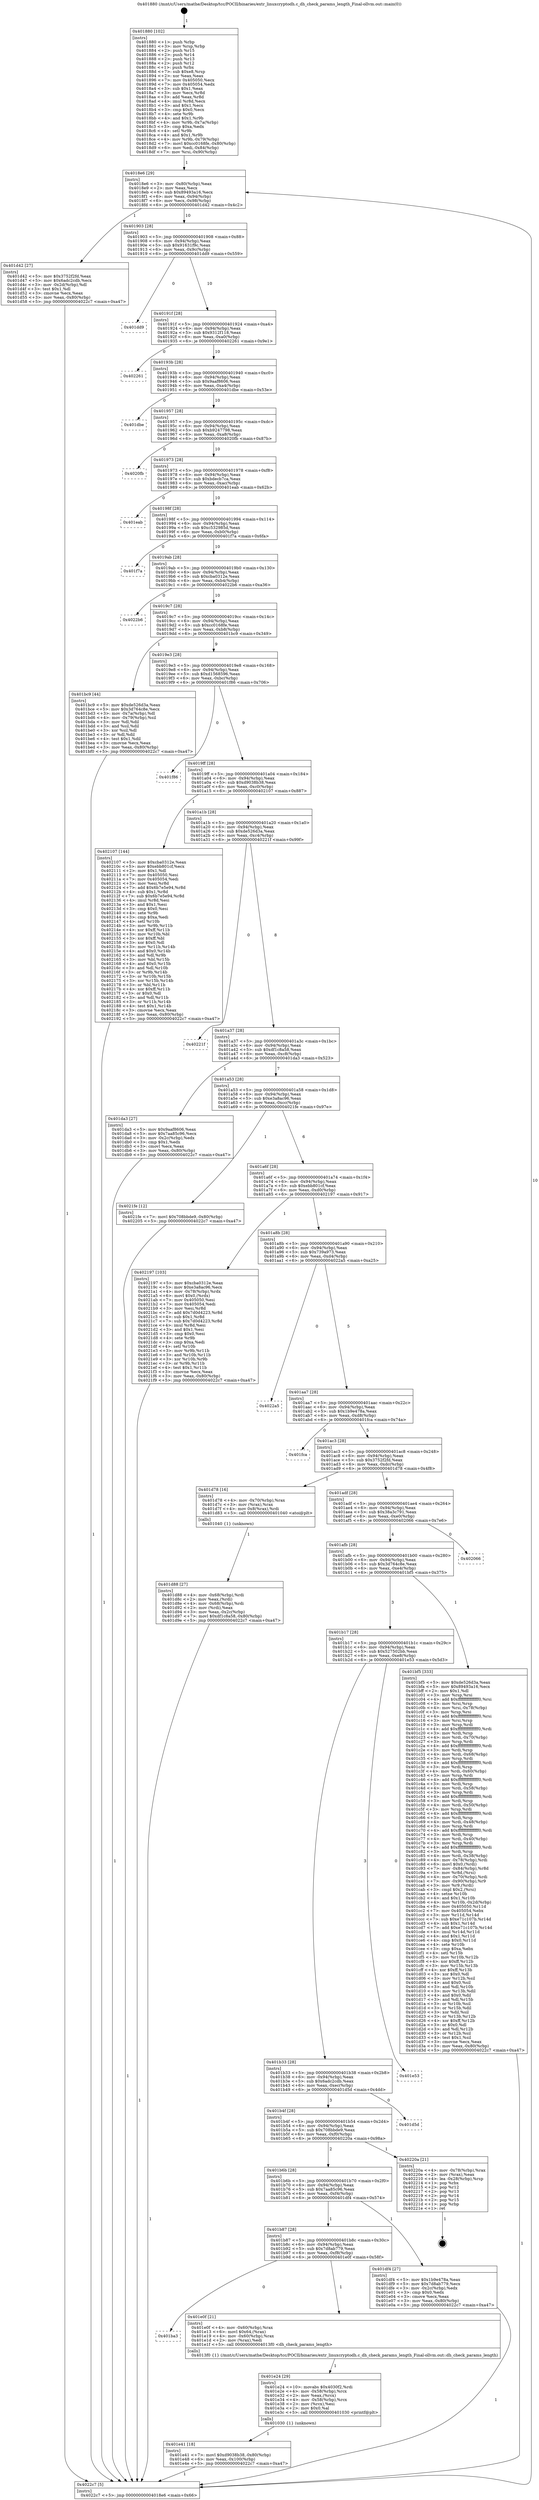 digraph "0x401880" {
  label = "0x401880 (/mnt/c/Users/mathe/Desktop/tcc/POCII/binaries/extr_linuxcryptodh.c_dh_check_params_length_Final-ollvm.out::main(0))"
  labelloc = "t"
  node[shape=record]

  Entry [label="",width=0.3,height=0.3,shape=circle,fillcolor=black,style=filled]
  "0x4018e6" [label="{
     0x4018e6 [29]\l
     | [instrs]\l
     &nbsp;&nbsp;0x4018e6 \<+3\>: mov -0x80(%rbp),%eax\l
     &nbsp;&nbsp;0x4018e9 \<+2\>: mov %eax,%ecx\l
     &nbsp;&nbsp;0x4018eb \<+6\>: sub $0x89493a16,%ecx\l
     &nbsp;&nbsp;0x4018f1 \<+6\>: mov %eax,-0x94(%rbp)\l
     &nbsp;&nbsp;0x4018f7 \<+6\>: mov %ecx,-0x98(%rbp)\l
     &nbsp;&nbsp;0x4018fd \<+6\>: je 0000000000401d42 \<main+0x4c2\>\l
  }"]
  "0x401d42" [label="{
     0x401d42 [27]\l
     | [instrs]\l
     &nbsp;&nbsp;0x401d42 \<+5\>: mov $0x3752f2fd,%eax\l
     &nbsp;&nbsp;0x401d47 \<+5\>: mov $0x6adc2cdb,%ecx\l
     &nbsp;&nbsp;0x401d4c \<+3\>: mov -0x2d(%rbp),%dl\l
     &nbsp;&nbsp;0x401d4f \<+3\>: test $0x1,%dl\l
     &nbsp;&nbsp;0x401d52 \<+3\>: cmovne %ecx,%eax\l
     &nbsp;&nbsp;0x401d55 \<+3\>: mov %eax,-0x80(%rbp)\l
     &nbsp;&nbsp;0x401d58 \<+5\>: jmp 00000000004022c7 \<main+0xa47\>\l
  }"]
  "0x401903" [label="{
     0x401903 [28]\l
     | [instrs]\l
     &nbsp;&nbsp;0x401903 \<+5\>: jmp 0000000000401908 \<main+0x88\>\l
     &nbsp;&nbsp;0x401908 \<+6\>: mov -0x94(%rbp),%eax\l
     &nbsp;&nbsp;0x40190e \<+5\>: sub $0x91631f9c,%eax\l
     &nbsp;&nbsp;0x401913 \<+6\>: mov %eax,-0x9c(%rbp)\l
     &nbsp;&nbsp;0x401919 \<+6\>: je 0000000000401dd9 \<main+0x559\>\l
  }"]
  Exit [label="",width=0.3,height=0.3,shape=circle,fillcolor=black,style=filled,peripheries=2]
  "0x401dd9" [label="{
     0x401dd9\l
  }", style=dashed]
  "0x40191f" [label="{
     0x40191f [28]\l
     | [instrs]\l
     &nbsp;&nbsp;0x40191f \<+5\>: jmp 0000000000401924 \<main+0xa4\>\l
     &nbsp;&nbsp;0x401924 \<+6\>: mov -0x94(%rbp),%eax\l
     &nbsp;&nbsp;0x40192a \<+5\>: sub $0x9312f118,%eax\l
     &nbsp;&nbsp;0x40192f \<+6\>: mov %eax,-0xa0(%rbp)\l
     &nbsp;&nbsp;0x401935 \<+6\>: je 0000000000402261 \<main+0x9e1\>\l
  }"]
  "0x401e41" [label="{
     0x401e41 [18]\l
     | [instrs]\l
     &nbsp;&nbsp;0x401e41 \<+7\>: movl $0xd9038b38,-0x80(%rbp)\l
     &nbsp;&nbsp;0x401e48 \<+6\>: mov %eax,-0x100(%rbp)\l
     &nbsp;&nbsp;0x401e4e \<+5\>: jmp 00000000004022c7 \<main+0xa47\>\l
  }"]
  "0x402261" [label="{
     0x402261\l
  }", style=dashed]
  "0x40193b" [label="{
     0x40193b [28]\l
     | [instrs]\l
     &nbsp;&nbsp;0x40193b \<+5\>: jmp 0000000000401940 \<main+0xc0\>\l
     &nbsp;&nbsp;0x401940 \<+6\>: mov -0x94(%rbp),%eax\l
     &nbsp;&nbsp;0x401946 \<+5\>: sub $0x9aaf8606,%eax\l
     &nbsp;&nbsp;0x40194b \<+6\>: mov %eax,-0xa4(%rbp)\l
     &nbsp;&nbsp;0x401951 \<+6\>: je 0000000000401dbe \<main+0x53e\>\l
  }"]
  "0x401e24" [label="{
     0x401e24 [29]\l
     | [instrs]\l
     &nbsp;&nbsp;0x401e24 \<+10\>: movabs $0x4030f2,%rdi\l
     &nbsp;&nbsp;0x401e2e \<+4\>: mov -0x58(%rbp),%rcx\l
     &nbsp;&nbsp;0x401e32 \<+2\>: mov %eax,(%rcx)\l
     &nbsp;&nbsp;0x401e34 \<+4\>: mov -0x58(%rbp),%rcx\l
     &nbsp;&nbsp;0x401e38 \<+2\>: mov (%rcx),%esi\l
     &nbsp;&nbsp;0x401e3a \<+2\>: mov $0x0,%al\l
     &nbsp;&nbsp;0x401e3c \<+5\>: call 0000000000401030 \<printf@plt\>\l
     | [calls]\l
     &nbsp;&nbsp;0x401030 \{1\} (unknown)\l
  }"]
  "0x401dbe" [label="{
     0x401dbe\l
  }", style=dashed]
  "0x401957" [label="{
     0x401957 [28]\l
     | [instrs]\l
     &nbsp;&nbsp;0x401957 \<+5\>: jmp 000000000040195c \<main+0xdc\>\l
     &nbsp;&nbsp;0x40195c \<+6\>: mov -0x94(%rbp),%eax\l
     &nbsp;&nbsp;0x401962 \<+5\>: sub $0xb9247798,%eax\l
     &nbsp;&nbsp;0x401967 \<+6\>: mov %eax,-0xa8(%rbp)\l
     &nbsp;&nbsp;0x40196d \<+6\>: je 00000000004020fb \<main+0x87b\>\l
  }"]
  "0x401ba3" [label="{
     0x401ba3\l
  }", style=dashed]
  "0x4020fb" [label="{
     0x4020fb\l
  }", style=dashed]
  "0x401973" [label="{
     0x401973 [28]\l
     | [instrs]\l
     &nbsp;&nbsp;0x401973 \<+5\>: jmp 0000000000401978 \<main+0xf8\>\l
     &nbsp;&nbsp;0x401978 \<+6\>: mov -0x94(%rbp),%eax\l
     &nbsp;&nbsp;0x40197e \<+5\>: sub $0xbdecb7ca,%eax\l
     &nbsp;&nbsp;0x401983 \<+6\>: mov %eax,-0xac(%rbp)\l
     &nbsp;&nbsp;0x401989 \<+6\>: je 0000000000401eab \<main+0x62b\>\l
  }"]
  "0x401e0f" [label="{
     0x401e0f [21]\l
     | [instrs]\l
     &nbsp;&nbsp;0x401e0f \<+4\>: mov -0x60(%rbp),%rax\l
     &nbsp;&nbsp;0x401e13 \<+6\>: movl $0x64,(%rax)\l
     &nbsp;&nbsp;0x401e19 \<+4\>: mov -0x60(%rbp),%rax\l
     &nbsp;&nbsp;0x401e1d \<+2\>: mov (%rax),%edi\l
     &nbsp;&nbsp;0x401e1f \<+5\>: call 00000000004013f0 \<dh_check_params_length\>\l
     | [calls]\l
     &nbsp;&nbsp;0x4013f0 \{1\} (/mnt/c/Users/mathe/Desktop/tcc/POCII/binaries/extr_linuxcryptodh.c_dh_check_params_length_Final-ollvm.out::dh_check_params_length)\l
  }"]
  "0x401eab" [label="{
     0x401eab\l
  }", style=dashed]
  "0x40198f" [label="{
     0x40198f [28]\l
     | [instrs]\l
     &nbsp;&nbsp;0x40198f \<+5\>: jmp 0000000000401994 \<main+0x114\>\l
     &nbsp;&nbsp;0x401994 \<+6\>: mov -0x94(%rbp),%eax\l
     &nbsp;&nbsp;0x40199a \<+5\>: sub $0xc532985d,%eax\l
     &nbsp;&nbsp;0x40199f \<+6\>: mov %eax,-0xb0(%rbp)\l
     &nbsp;&nbsp;0x4019a5 \<+6\>: je 0000000000401f7a \<main+0x6fa\>\l
  }"]
  "0x401b87" [label="{
     0x401b87 [28]\l
     | [instrs]\l
     &nbsp;&nbsp;0x401b87 \<+5\>: jmp 0000000000401b8c \<main+0x30c\>\l
     &nbsp;&nbsp;0x401b8c \<+6\>: mov -0x94(%rbp),%eax\l
     &nbsp;&nbsp;0x401b92 \<+5\>: sub $0x7d8ab779,%eax\l
     &nbsp;&nbsp;0x401b97 \<+6\>: mov %eax,-0xf8(%rbp)\l
     &nbsp;&nbsp;0x401b9d \<+6\>: je 0000000000401e0f \<main+0x58f\>\l
  }"]
  "0x401f7a" [label="{
     0x401f7a\l
  }", style=dashed]
  "0x4019ab" [label="{
     0x4019ab [28]\l
     | [instrs]\l
     &nbsp;&nbsp;0x4019ab \<+5\>: jmp 00000000004019b0 \<main+0x130\>\l
     &nbsp;&nbsp;0x4019b0 \<+6\>: mov -0x94(%rbp),%eax\l
     &nbsp;&nbsp;0x4019b6 \<+5\>: sub $0xcba0312e,%eax\l
     &nbsp;&nbsp;0x4019bb \<+6\>: mov %eax,-0xb4(%rbp)\l
     &nbsp;&nbsp;0x4019c1 \<+6\>: je 00000000004022b6 \<main+0xa36\>\l
  }"]
  "0x401df4" [label="{
     0x401df4 [27]\l
     | [instrs]\l
     &nbsp;&nbsp;0x401df4 \<+5\>: mov $0x1b9e478a,%eax\l
     &nbsp;&nbsp;0x401df9 \<+5\>: mov $0x7d8ab779,%ecx\l
     &nbsp;&nbsp;0x401dfe \<+3\>: mov -0x2c(%rbp),%edx\l
     &nbsp;&nbsp;0x401e01 \<+3\>: cmp $0x0,%edx\l
     &nbsp;&nbsp;0x401e04 \<+3\>: cmove %ecx,%eax\l
     &nbsp;&nbsp;0x401e07 \<+3\>: mov %eax,-0x80(%rbp)\l
     &nbsp;&nbsp;0x401e0a \<+5\>: jmp 00000000004022c7 \<main+0xa47\>\l
  }"]
  "0x4022b6" [label="{
     0x4022b6\l
  }", style=dashed]
  "0x4019c7" [label="{
     0x4019c7 [28]\l
     | [instrs]\l
     &nbsp;&nbsp;0x4019c7 \<+5\>: jmp 00000000004019cc \<main+0x14c\>\l
     &nbsp;&nbsp;0x4019cc \<+6\>: mov -0x94(%rbp),%eax\l
     &nbsp;&nbsp;0x4019d2 \<+5\>: sub $0xcc0168fe,%eax\l
     &nbsp;&nbsp;0x4019d7 \<+6\>: mov %eax,-0xb8(%rbp)\l
     &nbsp;&nbsp;0x4019dd \<+6\>: je 0000000000401bc9 \<main+0x349\>\l
  }"]
  "0x401b6b" [label="{
     0x401b6b [28]\l
     | [instrs]\l
     &nbsp;&nbsp;0x401b6b \<+5\>: jmp 0000000000401b70 \<main+0x2f0\>\l
     &nbsp;&nbsp;0x401b70 \<+6\>: mov -0x94(%rbp),%eax\l
     &nbsp;&nbsp;0x401b76 \<+5\>: sub $0x7aa85c96,%eax\l
     &nbsp;&nbsp;0x401b7b \<+6\>: mov %eax,-0xf4(%rbp)\l
     &nbsp;&nbsp;0x401b81 \<+6\>: je 0000000000401df4 \<main+0x574\>\l
  }"]
  "0x401bc9" [label="{
     0x401bc9 [44]\l
     | [instrs]\l
     &nbsp;&nbsp;0x401bc9 \<+5\>: mov $0xde526d3a,%eax\l
     &nbsp;&nbsp;0x401bce \<+5\>: mov $0x3d764c8e,%ecx\l
     &nbsp;&nbsp;0x401bd3 \<+3\>: mov -0x7a(%rbp),%dl\l
     &nbsp;&nbsp;0x401bd6 \<+4\>: mov -0x79(%rbp),%sil\l
     &nbsp;&nbsp;0x401bda \<+3\>: mov %dl,%dil\l
     &nbsp;&nbsp;0x401bdd \<+3\>: and %sil,%dil\l
     &nbsp;&nbsp;0x401be0 \<+3\>: xor %sil,%dl\l
     &nbsp;&nbsp;0x401be3 \<+3\>: or %dl,%dil\l
     &nbsp;&nbsp;0x401be6 \<+4\>: test $0x1,%dil\l
     &nbsp;&nbsp;0x401bea \<+3\>: cmovne %ecx,%eax\l
     &nbsp;&nbsp;0x401bed \<+3\>: mov %eax,-0x80(%rbp)\l
     &nbsp;&nbsp;0x401bf0 \<+5\>: jmp 00000000004022c7 \<main+0xa47\>\l
  }"]
  "0x4019e3" [label="{
     0x4019e3 [28]\l
     | [instrs]\l
     &nbsp;&nbsp;0x4019e3 \<+5\>: jmp 00000000004019e8 \<main+0x168\>\l
     &nbsp;&nbsp;0x4019e8 \<+6\>: mov -0x94(%rbp),%eax\l
     &nbsp;&nbsp;0x4019ee \<+5\>: sub $0xd1568596,%eax\l
     &nbsp;&nbsp;0x4019f3 \<+6\>: mov %eax,-0xbc(%rbp)\l
     &nbsp;&nbsp;0x4019f9 \<+6\>: je 0000000000401f86 \<main+0x706\>\l
  }"]
  "0x4022c7" [label="{
     0x4022c7 [5]\l
     | [instrs]\l
     &nbsp;&nbsp;0x4022c7 \<+5\>: jmp 00000000004018e6 \<main+0x66\>\l
  }"]
  "0x401880" [label="{
     0x401880 [102]\l
     | [instrs]\l
     &nbsp;&nbsp;0x401880 \<+1\>: push %rbp\l
     &nbsp;&nbsp;0x401881 \<+3\>: mov %rsp,%rbp\l
     &nbsp;&nbsp;0x401884 \<+2\>: push %r15\l
     &nbsp;&nbsp;0x401886 \<+2\>: push %r14\l
     &nbsp;&nbsp;0x401888 \<+2\>: push %r13\l
     &nbsp;&nbsp;0x40188a \<+2\>: push %r12\l
     &nbsp;&nbsp;0x40188c \<+1\>: push %rbx\l
     &nbsp;&nbsp;0x40188d \<+7\>: sub $0xe8,%rsp\l
     &nbsp;&nbsp;0x401894 \<+2\>: xor %eax,%eax\l
     &nbsp;&nbsp;0x401896 \<+7\>: mov 0x405050,%ecx\l
     &nbsp;&nbsp;0x40189d \<+7\>: mov 0x405054,%edx\l
     &nbsp;&nbsp;0x4018a4 \<+3\>: sub $0x1,%eax\l
     &nbsp;&nbsp;0x4018a7 \<+3\>: mov %ecx,%r8d\l
     &nbsp;&nbsp;0x4018aa \<+3\>: add %eax,%r8d\l
     &nbsp;&nbsp;0x4018ad \<+4\>: imul %r8d,%ecx\l
     &nbsp;&nbsp;0x4018b1 \<+3\>: and $0x1,%ecx\l
     &nbsp;&nbsp;0x4018b4 \<+3\>: cmp $0x0,%ecx\l
     &nbsp;&nbsp;0x4018b7 \<+4\>: sete %r9b\l
     &nbsp;&nbsp;0x4018bb \<+4\>: and $0x1,%r9b\l
     &nbsp;&nbsp;0x4018bf \<+4\>: mov %r9b,-0x7a(%rbp)\l
     &nbsp;&nbsp;0x4018c3 \<+3\>: cmp $0xa,%edx\l
     &nbsp;&nbsp;0x4018c6 \<+4\>: setl %r9b\l
     &nbsp;&nbsp;0x4018ca \<+4\>: and $0x1,%r9b\l
     &nbsp;&nbsp;0x4018ce \<+4\>: mov %r9b,-0x79(%rbp)\l
     &nbsp;&nbsp;0x4018d2 \<+7\>: movl $0xcc0168fe,-0x80(%rbp)\l
     &nbsp;&nbsp;0x4018d9 \<+6\>: mov %edi,-0x84(%rbp)\l
     &nbsp;&nbsp;0x4018df \<+7\>: mov %rsi,-0x90(%rbp)\l
  }"]
  "0x40220a" [label="{
     0x40220a [21]\l
     | [instrs]\l
     &nbsp;&nbsp;0x40220a \<+4\>: mov -0x78(%rbp),%rax\l
     &nbsp;&nbsp;0x40220e \<+2\>: mov (%rax),%eax\l
     &nbsp;&nbsp;0x402210 \<+4\>: lea -0x28(%rbp),%rsp\l
     &nbsp;&nbsp;0x402214 \<+1\>: pop %rbx\l
     &nbsp;&nbsp;0x402215 \<+2\>: pop %r12\l
     &nbsp;&nbsp;0x402217 \<+2\>: pop %r13\l
     &nbsp;&nbsp;0x402219 \<+2\>: pop %r14\l
     &nbsp;&nbsp;0x40221b \<+2\>: pop %r15\l
     &nbsp;&nbsp;0x40221d \<+1\>: pop %rbp\l
     &nbsp;&nbsp;0x40221e \<+1\>: ret\l
  }"]
  "0x401f86" [label="{
     0x401f86\l
  }", style=dashed]
  "0x4019ff" [label="{
     0x4019ff [28]\l
     | [instrs]\l
     &nbsp;&nbsp;0x4019ff \<+5\>: jmp 0000000000401a04 \<main+0x184\>\l
     &nbsp;&nbsp;0x401a04 \<+6\>: mov -0x94(%rbp),%eax\l
     &nbsp;&nbsp;0x401a0a \<+5\>: sub $0xd9038b38,%eax\l
     &nbsp;&nbsp;0x401a0f \<+6\>: mov %eax,-0xc0(%rbp)\l
     &nbsp;&nbsp;0x401a15 \<+6\>: je 0000000000402107 \<main+0x887\>\l
  }"]
  "0x401b4f" [label="{
     0x401b4f [28]\l
     | [instrs]\l
     &nbsp;&nbsp;0x401b4f \<+5\>: jmp 0000000000401b54 \<main+0x2d4\>\l
     &nbsp;&nbsp;0x401b54 \<+6\>: mov -0x94(%rbp),%eax\l
     &nbsp;&nbsp;0x401b5a \<+5\>: sub $0x708bbde9,%eax\l
     &nbsp;&nbsp;0x401b5f \<+6\>: mov %eax,-0xf0(%rbp)\l
     &nbsp;&nbsp;0x401b65 \<+6\>: je 000000000040220a \<main+0x98a\>\l
  }"]
  "0x402107" [label="{
     0x402107 [144]\l
     | [instrs]\l
     &nbsp;&nbsp;0x402107 \<+5\>: mov $0xcba0312e,%eax\l
     &nbsp;&nbsp;0x40210c \<+5\>: mov $0xebb801cf,%ecx\l
     &nbsp;&nbsp;0x402111 \<+2\>: mov $0x1,%dl\l
     &nbsp;&nbsp;0x402113 \<+7\>: mov 0x405050,%esi\l
     &nbsp;&nbsp;0x40211a \<+7\>: mov 0x405054,%edi\l
     &nbsp;&nbsp;0x402121 \<+3\>: mov %esi,%r8d\l
     &nbsp;&nbsp;0x402124 \<+7\>: add $0x6b7e5e94,%r8d\l
     &nbsp;&nbsp;0x40212b \<+4\>: sub $0x1,%r8d\l
     &nbsp;&nbsp;0x40212f \<+7\>: sub $0x6b7e5e94,%r8d\l
     &nbsp;&nbsp;0x402136 \<+4\>: imul %r8d,%esi\l
     &nbsp;&nbsp;0x40213a \<+3\>: and $0x1,%esi\l
     &nbsp;&nbsp;0x40213d \<+3\>: cmp $0x0,%esi\l
     &nbsp;&nbsp;0x402140 \<+4\>: sete %r9b\l
     &nbsp;&nbsp;0x402144 \<+3\>: cmp $0xa,%edi\l
     &nbsp;&nbsp;0x402147 \<+4\>: setl %r10b\l
     &nbsp;&nbsp;0x40214b \<+3\>: mov %r9b,%r11b\l
     &nbsp;&nbsp;0x40214e \<+4\>: xor $0xff,%r11b\l
     &nbsp;&nbsp;0x402152 \<+3\>: mov %r10b,%bl\l
     &nbsp;&nbsp;0x402155 \<+3\>: xor $0xff,%bl\l
     &nbsp;&nbsp;0x402158 \<+3\>: xor $0x0,%dl\l
     &nbsp;&nbsp;0x40215b \<+3\>: mov %r11b,%r14b\l
     &nbsp;&nbsp;0x40215e \<+4\>: and $0x0,%r14b\l
     &nbsp;&nbsp;0x402162 \<+3\>: and %dl,%r9b\l
     &nbsp;&nbsp;0x402165 \<+3\>: mov %bl,%r15b\l
     &nbsp;&nbsp;0x402168 \<+4\>: and $0x0,%r15b\l
     &nbsp;&nbsp;0x40216c \<+3\>: and %dl,%r10b\l
     &nbsp;&nbsp;0x40216f \<+3\>: or %r9b,%r14b\l
     &nbsp;&nbsp;0x402172 \<+3\>: or %r10b,%r15b\l
     &nbsp;&nbsp;0x402175 \<+3\>: xor %r15b,%r14b\l
     &nbsp;&nbsp;0x402178 \<+3\>: or %bl,%r11b\l
     &nbsp;&nbsp;0x40217b \<+4\>: xor $0xff,%r11b\l
     &nbsp;&nbsp;0x40217f \<+3\>: or $0x0,%dl\l
     &nbsp;&nbsp;0x402182 \<+3\>: and %dl,%r11b\l
     &nbsp;&nbsp;0x402185 \<+3\>: or %r11b,%r14b\l
     &nbsp;&nbsp;0x402188 \<+4\>: test $0x1,%r14b\l
     &nbsp;&nbsp;0x40218c \<+3\>: cmovne %ecx,%eax\l
     &nbsp;&nbsp;0x40218f \<+3\>: mov %eax,-0x80(%rbp)\l
     &nbsp;&nbsp;0x402192 \<+5\>: jmp 00000000004022c7 \<main+0xa47\>\l
  }"]
  "0x401a1b" [label="{
     0x401a1b [28]\l
     | [instrs]\l
     &nbsp;&nbsp;0x401a1b \<+5\>: jmp 0000000000401a20 \<main+0x1a0\>\l
     &nbsp;&nbsp;0x401a20 \<+6\>: mov -0x94(%rbp),%eax\l
     &nbsp;&nbsp;0x401a26 \<+5\>: sub $0xde526d3a,%eax\l
     &nbsp;&nbsp;0x401a2b \<+6\>: mov %eax,-0xc4(%rbp)\l
     &nbsp;&nbsp;0x401a31 \<+6\>: je 000000000040221f \<main+0x99f\>\l
  }"]
  "0x401d5d" [label="{
     0x401d5d\l
  }", style=dashed]
  "0x40221f" [label="{
     0x40221f\l
  }", style=dashed]
  "0x401a37" [label="{
     0x401a37 [28]\l
     | [instrs]\l
     &nbsp;&nbsp;0x401a37 \<+5\>: jmp 0000000000401a3c \<main+0x1bc\>\l
     &nbsp;&nbsp;0x401a3c \<+6\>: mov -0x94(%rbp),%eax\l
     &nbsp;&nbsp;0x401a42 \<+5\>: sub $0xdf1c8a58,%eax\l
     &nbsp;&nbsp;0x401a47 \<+6\>: mov %eax,-0xc8(%rbp)\l
     &nbsp;&nbsp;0x401a4d \<+6\>: je 0000000000401da3 \<main+0x523\>\l
  }"]
  "0x401b33" [label="{
     0x401b33 [28]\l
     | [instrs]\l
     &nbsp;&nbsp;0x401b33 \<+5\>: jmp 0000000000401b38 \<main+0x2b8\>\l
     &nbsp;&nbsp;0x401b38 \<+6\>: mov -0x94(%rbp),%eax\l
     &nbsp;&nbsp;0x401b3e \<+5\>: sub $0x6adc2cdb,%eax\l
     &nbsp;&nbsp;0x401b43 \<+6\>: mov %eax,-0xec(%rbp)\l
     &nbsp;&nbsp;0x401b49 \<+6\>: je 0000000000401d5d \<main+0x4dd\>\l
  }"]
  "0x401da3" [label="{
     0x401da3 [27]\l
     | [instrs]\l
     &nbsp;&nbsp;0x401da3 \<+5\>: mov $0x9aaf8606,%eax\l
     &nbsp;&nbsp;0x401da8 \<+5\>: mov $0x7aa85c96,%ecx\l
     &nbsp;&nbsp;0x401dad \<+3\>: mov -0x2c(%rbp),%edx\l
     &nbsp;&nbsp;0x401db0 \<+3\>: cmp $0x1,%edx\l
     &nbsp;&nbsp;0x401db3 \<+3\>: cmovl %ecx,%eax\l
     &nbsp;&nbsp;0x401db6 \<+3\>: mov %eax,-0x80(%rbp)\l
     &nbsp;&nbsp;0x401db9 \<+5\>: jmp 00000000004022c7 \<main+0xa47\>\l
  }"]
  "0x401a53" [label="{
     0x401a53 [28]\l
     | [instrs]\l
     &nbsp;&nbsp;0x401a53 \<+5\>: jmp 0000000000401a58 \<main+0x1d8\>\l
     &nbsp;&nbsp;0x401a58 \<+6\>: mov -0x94(%rbp),%eax\l
     &nbsp;&nbsp;0x401a5e \<+5\>: sub $0xe3a8ac96,%eax\l
     &nbsp;&nbsp;0x401a63 \<+6\>: mov %eax,-0xcc(%rbp)\l
     &nbsp;&nbsp;0x401a69 \<+6\>: je 00000000004021fe \<main+0x97e\>\l
  }"]
  "0x401e53" [label="{
     0x401e53\l
  }", style=dashed]
  "0x4021fe" [label="{
     0x4021fe [12]\l
     | [instrs]\l
     &nbsp;&nbsp;0x4021fe \<+7\>: movl $0x708bbde9,-0x80(%rbp)\l
     &nbsp;&nbsp;0x402205 \<+5\>: jmp 00000000004022c7 \<main+0xa47\>\l
  }"]
  "0x401a6f" [label="{
     0x401a6f [28]\l
     | [instrs]\l
     &nbsp;&nbsp;0x401a6f \<+5\>: jmp 0000000000401a74 \<main+0x1f4\>\l
     &nbsp;&nbsp;0x401a74 \<+6\>: mov -0x94(%rbp),%eax\l
     &nbsp;&nbsp;0x401a7a \<+5\>: sub $0xebb801cf,%eax\l
     &nbsp;&nbsp;0x401a7f \<+6\>: mov %eax,-0xd0(%rbp)\l
     &nbsp;&nbsp;0x401a85 \<+6\>: je 0000000000402197 \<main+0x917\>\l
  }"]
  "0x401d88" [label="{
     0x401d88 [27]\l
     | [instrs]\l
     &nbsp;&nbsp;0x401d88 \<+4\>: mov -0x68(%rbp),%rdi\l
     &nbsp;&nbsp;0x401d8c \<+2\>: mov %eax,(%rdi)\l
     &nbsp;&nbsp;0x401d8e \<+4\>: mov -0x68(%rbp),%rdi\l
     &nbsp;&nbsp;0x401d92 \<+2\>: mov (%rdi),%eax\l
     &nbsp;&nbsp;0x401d94 \<+3\>: mov %eax,-0x2c(%rbp)\l
     &nbsp;&nbsp;0x401d97 \<+7\>: movl $0xdf1c8a58,-0x80(%rbp)\l
     &nbsp;&nbsp;0x401d9e \<+5\>: jmp 00000000004022c7 \<main+0xa47\>\l
  }"]
  "0x402197" [label="{
     0x402197 [103]\l
     | [instrs]\l
     &nbsp;&nbsp;0x402197 \<+5\>: mov $0xcba0312e,%eax\l
     &nbsp;&nbsp;0x40219c \<+5\>: mov $0xe3a8ac96,%ecx\l
     &nbsp;&nbsp;0x4021a1 \<+4\>: mov -0x78(%rbp),%rdx\l
     &nbsp;&nbsp;0x4021a5 \<+6\>: movl $0x0,(%rdx)\l
     &nbsp;&nbsp;0x4021ab \<+7\>: mov 0x405050,%esi\l
     &nbsp;&nbsp;0x4021b2 \<+7\>: mov 0x405054,%edi\l
     &nbsp;&nbsp;0x4021b9 \<+3\>: mov %esi,%r8d\l
     &nbsp;&nbsp;0x4021bc \<+7\>: add $0x7d0d4223,%r8d\l
     &nbsp;&nbsp;0x4021c3 \<+4\>: sub $0x1,%r8d\l
     &nbsp;&nbsp;0x4021c7 \<+7\>: sub $0x7d0d4223,%r8d\l
     &nbsp;&nbsp;0x4021ce \<+4\>: imul %r8d,%esi\l
     &nbsp;&nbsp;0x4021d2 \<+3\>: and $0x1,%esi\l
     &nbsp;&nbsp;0x4021d5 \<+3\>: cmp $0x0,%esi\l
     &nbsp;&nbsp;0x4021d8 \<+4\>: sete %r9b\l
     &nbsp;&nbsp;0x4021dc \<+3\>: cmp $0xa,%edi\l
     &nbsp;&nbsp;0x4021df \<+4\>: setl %r10b\l
     &nbsp;&nbsp;0x4021e3 \<+3\>: mov %r9b,%r11b\l
     &nbsp;&nbsp;0x4021e6 \<+3\>: and %r10b,%r11b\l
     &nbsp;&nbsp;0x4021e9 \<+3\>: xor %r10b,%r9b\l
     &nbsp;&nbsp;0x4021ec \<+3\>: or %r9b,%r11b\l
     &nbsp;&nbsp;0x4021ef \<+4\>: test $0x1,%r11b\l
     &nbsp;&nbsp;0x4021f3 \<+3\>: cmovne %ecx,%eax\l
     &nbsp;&nbsp;0x4021f6 \<+3\>: mov %eax,-0x80(%rbp)\l
     &nbsp;&nbsp;0x4021f9 \<+5\>: jmp 00000000004022c7 \<main+0xa47\>\l
  }"]
  "0x401a8b" [label="{
     0x401a8b [28]\l
     | [instrs]\l
     &nbsp;&nbsp;0x401a8b \<+5\>: jmp 0000000000401a90 \<main+0x210\>\l
     &nbsp;&nbsp;0x401a90 \<+6\>: mov -0x94(%rbp),%eax\l
     &nbsp;&nbsp;0x401a96 \<+5\>: sub $0x739a973,%eax\l
     &nbsp;&nbsp;0x401a9b \<+6\>: mov %eax,-0xd4(%rbp)\l
     &nbsp;&nbsp;0x401aa1 \<+6\>: je 00000000004022a5 \<main+0xa25\>\l
  }"]
  "0x401b17" [label="{
     0x401b17 [28]\l
     | [instrs]\l
     &nbsp;&nbsp;0x401b17 \<+5\>: jmp 0000000000401b1c \<main+0x29c\>\l
     &nbsp;&nbsp;0x401b1c \<+6\>: mov -0x94(%rbp),%eax\l
     &nbsp;&nbsp;0x401b22 \<+5\>: sub $0x527502bb,%eax\l
     &nbsp;&nbsp;0x401b27 \<+6\>: mov %eax,-0xe8(%rbp)\l
     &nbsp;&nbsp;0x401b2d \<+6\>: je 0000000000401e53 \<main+0x5d3\>\l
  }"]
  "0x4022a5" [label="{
     0x4022a5\l
  }", style=dashed]
  "0x401aa7" [label="{
     0x401aa7 [28]\l
     | [instrs]\l
     &nbsp;&nbsp;0x401aa7 \<+5\>: jmp 0000000000401aac \<main+0x22c\>\l
     &nbsp;&nbsp;0x401aac \<+6\>: mov -0x94(%rbp),%eax\l
     &nbsp;&nbsp;0x401ab2 \<+5\>: sub $0x1b9e478a,%eax\l
     &nbsp;&nbsp;0x401ab7 \<+6\>: mov %eax,-0xd8(%rbp)\l
     &nbsp;&nbsp;0x401abd \<+6\>: je 0000000000401fca \<main+0x74a\>\l
  }"]
  "0x401bf5" [label="{
     0x401bf5 [333]\l
     | [instrs]\l
     &nbsp;&nbsp;0x401bf5 \<+5\>: mov $0xde526d3a,%eax\l
     &nbsp;&nbsp;0x401bfa \<+5\>: mov $0x89493a16,%ecx\l
     &nbsp;&nbsp;0x401bff \<+2\>: mov $0x1,%dl\l
     &nbsp;&nbsp;0x401c01 \<+3\>: mov %rsp,%rsi\l
     &nbsp;&nbsp;0x401c04 \<+4\>: add $0xfffffffffffffff0,%rsi\l
     &nbsp;&nbsp;0x401c08 \<+3\>: mov %rsi,%rsp\l
     &nbsp;&nbsp;0x401c0b \<+4\>: mov %rsi,-0x78(%rbp)\l
     &nbsp;&nbsp;0x401c0f \<+3\>: mov %rsp,%rsi\l
     &nbsp;&nbsp;0x401c12 \<+4\>: add $0xfffffffffffffff0,%rsi\l
     &nbsp;&nbsp;0x401c16 \<+3\>: mov %rsi,%rsp\l
     &nbsp;&nbsp;0x401c19 \<+3\>: mov %rsp,%rdi\l
     &nbsp;&nbsp;0x401c1c \<+4\>: add $0xfffffffffffffff0,%rdi\l
     &nbsp;&nbsp;0x401c20 \<+3\>: mov %rdi,%rsp\l
     &nbsp;&nbsp;0x401c23 \<+4\>: mov %rdi,-0x70(%rbp)\l
     &nbsp;&nbsp;0x401c27 \<+3\>: mov %rsp,%rdi\l
     &nbsp;&nbsp;0x401c2a \<+4\>: add $0xfffffffffffffff0,%rdi\l
     &nbsp;&nbsp;0x401c2e \<+3\>: mov %rdi,%rsp\l
     &nbsp;&nbsp;0x401c31 \<+4\>: mov %rdi,-0x68(%rbp)\l
     &nbsp;&nbsp;0x401c35 \<+3\>: mov %rsp,%rdi\l
     &nbsp;&nbsp;0x401c38 \<+4\>: add $0xfffffffffffffff0,%rdi\l
     &nbsp;&nbsp;0x401c3c \<+3\>: mov %rdi,%rsp\l
     &nbsp;&nbsp;0x401c3f \<+4\>: mov %rdi,-0x60(%rbp)\l
     &nbsp;&nbsp;0x401c43 \<+3\>: mov %rsp,%rdi\l
     &nbsp;&nbsp;0x401c46 \<+4\>: add $0xfffffffffffffff0,%rdi\l
     &nbsp;&nbsp;0x401c4a \<+3\>: mov %rdi,%rsp\l
     &nbsp;&nbsp;0x401c4d \<+4\>: mov %rdi,-0x58(%rbp)\l
     &nbsp;&nbsp;0x401c51 \<+3\>: mov %rsp,%rdi\l
     &nbsp;&nbsp;0x401c54 \<+4\>: add $0xfffffffffffffff0,%rdi\l
     &nbsp;&nbsp;0x401c58 \<+3\>: mov %rdi,%rsp\l
     &nbsp;&nbsp;0x401c5b \<+4\>: mov %rdi,-0x50(%rbp)\l
     &nbsp;&nbsp;0x401c5f \<+3\>: mov %rsp,%rdi\l
     &nbsp;&nbsp;0x401c62 \<+4\>: add $0xfffffffffffffff0,%rdi\l
     &nbsp;&nbsp;0x401c66 \<+3\>: mov %rdi,%rsp\l
     &nbsp;&nbsp;0x401c69 \<+4\>: mov %rdi,-0x48(%rbp)\l
     &nbsp;&nbsp;0x401c6d \<+3\>: mov %rsp,%rdi\l
     &nbsp;&nbsp;0x401c70 \<+4\>: add $0xfffffffffffffff0,%rdi\l
     &nbsp;&nbsp;0x401c74 \<+3\>: mov %rdi,%rsp\l
     &nbsp;&nbsp;0x401c77 \<+4\>: mov %rdi,-0x40(%rbp)\l
     &nbsp;&nbsp;0x401c7b \<+3\>: mov %rsp,%rdi\l
     &nbsp;&nbsp;0x401c7e \<+4\>: add $0xfffffffffffffff0,%rdi\l
     &nbsp;&nbsp;0x401c82 \<+3\>: mov %rdi,%rsp\l
     &nbsp;&nbsp;0x401c85 \<+4\>: mov %rdi,-0x38(%rbp)\l
     &nbsp;&nbsp;0x401c89 \<+4\>: mov -0x78(%rbp),%rdi\l
     &nbsp;&nbsp;0x401c8d \<+6\>: movl $0x0,(%rdi)\l
     &nbsp;&nbsp;0x401c93 \<+7\>: mov -0x84(%rbp),%r8d\l
     &nbsp;&nbsp;0x401c9a \<+3\>: mov %r8d,(%rsi)\l
     &nbsp;&nbsp;0x401c9d \<+4\>: mov -0x70(%rbp),%rdi\l
     &nbsp;&nbsp;0x401ca1 \<+7\>: mov -0x90(%rbp),%r9\l
     &nbsp;&nbsp;0x401ca8 \<+3\>: mov %r9,(%rdi)\l
     &nbsp;&nbsp;0x401cab \<+3\>: cmpl $0x2,(%rsi)\l
     &nbsp;&nbsp;0x401cae \<+4\>: setne %r10b\l
     &nbsp;&nbsp;0x401cb2 \<+4\>: and $0x1,%r10b\l
     &nbsp;&nbsp;0x401cb6 \<+4\>: mov %r10b,-0x2d(%rbp)\l
     &nbsp;&nbsp;0x401cba \<+8\>: mov 0x405050,%r11d\l
     &nbsp;&nbsp;0x401cc2 \<+7\>: mov 0x405054,%ebx\l
     &nbsp;&nbsp;0x401cc9 \<+3\>: mov %r11d,%r14d\l
     &nbsp;&nbsp;0x401ccc \<+7\>: sub $0xe71c107b,%r14d\l
     &nbsp;&nbsp;0x401cd3 \<+4\>: sub $0x1,%r14d\l
     &nbsp;&nbsp;0x401cd7 \<+7\>: add $0xe71c107b,%r14d\l
     &nbsp;&nbsp;0x401cde \<+4\>: imul %r14d,%r11d\l
     &nbsp;&nbsp;0x401ce2 \<+4\>: and $0x1,%r11d\l
     &nbsp;&nbsp;0x401ce6 \<+4\>: cmp $0x0,%r11d\l
     &nbsp;&nbsp;0x401cea \<+4\>: sete %r10b\l
     &nbsp;&nbsp;0x401cee \<+3\>: cmp $0xa,%ebx\l
     &nbsp;&nbsp;0x401cf1 \<+4\>: setl %r15b\l
     &nbsp;&nbsp;0x401cf5 \<+3\>: mov %r10b,%r12b\l
     &nbsp;&nbsp;0x401cf8 \<+4\>: xor $0xff,%r12b\l
     &nbsp;&nbsp;0x401cfc \<+3\>: mov %r15b,%r13b\l
     &nbsp;&nbsp;0x401cff \<+4\>: xor $0xff,%r13b\l
     &nbsp;&nbsp;0x401d03 \<+3\>: xor $0x0,%dl\l
     &nbsp;&nbsp;0x401d06 \<+3\>: mov %r12b,%sil\l
     &nbsp;&nbsp;0x401d09 \<+4\>: and $0x0,%sil\l
     &nbsp;&nbsp;0x401d0d \<+3\>: and %dl,%r10b\l
     &nbsp;&nbsp;0x401d10 \<+3\>: mov %r13b,%dil\l
     &nbsp;&nbsp;0x401d13 \<+4\>: and $0x0,%dil\l
     &nbsp;&nbsp;0x401d17 \<+3\>: and %dl,%r15b\l
     &nbsp;&nbsp;0x401d1a \<+3\>: or %r10b,%sil\l
     &nbsp;&nbsp;0x401d1d \<+3\>: or %r15b,%dil\l
     &nbsp;&nbsp;0x401d20 \<+3\>: xor %dil,%sil\l
     &nbsp;&nbsp;0x401d23 \<+3\>: or %r13b,%r12b\l
     &nbsp;&nbsp;0x401d26 \<+4\>: xor $0xff,%r12b\l
     &nbsp;&nbsp;0x401d2a \<+3\>: or $0x0,%dl\l
     &nbsp;&nbsp;0x401d2d \<+3\>: and %dl,%r12b\l
     &nbsp;&nbsp;0x401d30 \<+3\>: or %r12b,%sil\l
     &nbsp;&nbsp;0x401d33 \<+4\>: test $0x1,%sil\l
     &nbsp;&nbsp;0x401d37 \<+3\>: cmovne %ecx,%eax\l
     &nbsp;&nbsp;0x401d3a \<+3\>: mov %eax,-0x80(%rbp)\l
     &nbsp;&nbsp;0x401d3d \<+5\>: jmp 00000000004022c7 \<main+0xa47\>\l
  }"]
  "0x401fca" [label="{
     0x401fca\l
  }", style=dashed]
  "0x401ac3" [label="{
     0x401ac3 [28]\l
     | [instrs]\l
     &nbsp;&nbsp;0x401ac3 \<+5\>: jmp 0000000000401ac8 \<main+0x248\>\l
     &nbsp;&nbsp;0x401ac8 \<+6\>: mov -0x94(%rbp),%eax\l
     &nbsp;&nbsp;0x401ace \<+5\>: sub $0x3752f2fd,%eax\l
     &nbsp;&nbsp;0x401ad3 \<+6\>: mov %eax,-0xdc(%rbp)\l
     &nbsp;&nbsp;0x401ad9 \<+6\>: je 0000000000401d78 \<main+0x4f8\>\l
  }"]
  "0x401afb" [label="{
     0x401afb [28]\l
     | [instrs]\l
     &nbsp;&nbsp;0x401afb \<+5\>: jmp 0000000000401b00 \<main+0x280\>\l
     &nbsp;&nbsp;0x401b00 \<+6\>: mov -0x94(%rbp),%eax\l
     &nbsp;&nbsp;0x401b06 \<+5\>: sub $0x3d764c8e,%eax\l
     &nbsp;&nbsp;0x401b0b \<+6\>: mov %eax,-0xe4(%rbp)\l
     &nbsp;&nbsp;0x401b11 \<+6\>: je 0000000000401bf5 \<main+0x375\>\l
  }"]
  "0x401d78" [label="{
     0x401d78 [16]\l
     | [instrs]\l
     &nbsp;&nbsp;0x401d78 \<+4\>: mov -0x70(%rbp),%rax\l
     &nbsp;&nbsp;0x401d7c \<+3\>: mov (%rax),%rax\l
     &nbsp;&nbsp;0x401d7f \<+4\>: mov 0x8(%rax),%rdi\l
     &nbsp;&nbsp;0x401d83 \<+5\>: call 0000000000401040 \<atoi@plt\>\l
     | [calls]\l
     &nbsp;&nbsp;0x401040 \{1\} (unknown)\l
  }"]
  "0x401adf" [label="{
     0x401adf [28]\l
     | [instrs]\l
     &nbsp;&nbsp;0x401adf \<+5\>: jmp 0000000000401ae4 \<main+0x264\>\l
     &nbsp;&nbsp;0x401ae4 \<+6\>: mov -0x94(%rbp),%eax\l
     &nbsp;&nbsp;0x401aea \<+5\>: sub $0x38a3c791,%eax\l
     &nbsp;&nbsp;0x401aef \<+6\>: mov %eax,-0xe0(%rbp)\l
     &nbsp;&nbsp;0x401af5 \<+6\>: je 0000000000402066 \<main+0x7e6\>\l
  }"]
  "0x402066" [label="{
     0x402066\l
  }", style=dashed]
  Entry -> "0x401880" [label=" 1"]
  "0x4018e6" -> "0x401d42" [label=" 1"]
  "0x4018e6" -> "0x401903" [label=" 10"]
  "0x40220a" -> Exit [label=" 1"]
  "0x401903" -> "0x401dd9" [label=" 0"]
  "0x401903" -> "0x40191f" [label=" 10"]
  "0x4021fe" -> "0x4022c7" [label=" 1"]
  "0x40191f" -> "0x402261" [label=" 0"]
  "0x40191f" -> "0x40193b" [label=" 10"]
  "0x402197" -> "0x4022c7" [label=" 1"]
  "0x40193b" -> "0x401dbe" [label=" 0"]
  "0x40193b" -> "0x401957" [label=" 10"]
  "0x402107" -> "0x4022c7" [label=" 1"]
  "0x401957" -> "0x4020fb" [label=" 0"]
  "0x401957" -> "0x401973" [label=" 10"]
  "0x401e41" -> "0x4022c7" [label=" 1"]
  "0x401973" -> "0x401eab" [label=" 0"]
  "0x401973" -> "0x40198f" [label=" 10"]
  "0x401e24" -> "0x401e41" [label=" 1"]
  "0x40198f" -> "0x401f7a" [label=" 0"]
  "0x40198f" -> "0x4019ab" [label=" 10"]
  "0x401b87" -> "0x401ba3" [label=" 0"]
  "0x4019ab" -> "0x4022b6" [label=" 0"]
  "0x4019ab" -> "0x4019c7" [label=" 10"]
  "0x401b87" -> "0x401e0f" [label=" 1"]
  "0x4019c7" -> "0x401bc9" [label=" 1"]
  "0x4019c7" -> "0x4019e3" [label=" 9"]
  "0x401bc9" -> "0x4022c7" [label=" 1"]
  "0x401880" -> "0x4018e6" [label=" 1"]
  "0x4022c7" -> "0x4018e6" [label=" 10"]
  "0x401df4" -> "0x4022c7" [label=" 1"]
  "0x4019e3" -> "0x401f86" [label=" 0"]
  "0x4019e3" -> "0x4019ff" [label=" 9"]
  "0x401b6b" -> "0x401b87" [label=" 1"]
  "0x4019ff" -> "0x402107" [label=" 1"]
  "0x4019ff" -> "0x401a1b" [label=" 8"]
  "0x401e0f" -> "0x401e24" [label=" 1"]
  "0x401a1b" -> "0x40221f" [label=" 0"]
  "0x401a1b" -> "0x401a37" [label=" 8"]
  "0x401b4f" -> "0x401b6b" [label=" 2"]
  "0x401a37" -> "0x401da3" [label=" 1"]
  "0x401a37" -> "0x401a53" [label=" 7"]
  "0x401b6b" -> "0x401df4" [label=" 1"]
  "0x401a53" -> "0x4021fe" [label=" 1"]
  "0x401a53" -> "0x401a6f" [label=" 6"]
  "0x401b33" -> "0x401b4f" [label=" 3"]
  "0x401a6f" -> "0x402197" [label=" 1"]
  "0x401a6f" -> "0x401a8b" [label=" 5"]
  "0x401b4f" -> "0x40220a" [label=" 1"]
  "0x401a8b" -> "0x4022a5" [label=" 0"]
  "0x401a8b" -> "0x401aa7" [label=" 5"]
  "0x401b17" -> "0x401e53" [label=" 0"]
  "0x401aa7" -> "0x401fca" [label=" 0"]
  "0x401aa7" -> "0x401ac3" [label=" 5"]
  "0x401b33" -> "0x401d5d" [label=" 0"]
  "0x401ac3" -> "0x401d78" [label=" 1"]
  "0x401ac3" -> "0x401adf" [label=" 4"]
  "0x401d88" -> "0x4022c7" [label=" 1"]
  "0x401adf" -> "0x402066" [label=" 0"]
  "0x401adf" -> "0x401afb" [label=" 4"]
  "0x401da3" -> "0x4022c7" [label=" 1"]
  "0x401afb" -> "0x401bf5" [label=" 1"]
  "0x401afb" -> "0x401b17" [label=" 3"]
  "0x401b17" -> "0x401b33" [label=" 3"]
  "0x401bf5" -> "0x4022c7" [label=" 1"]
  "0x401d42" -> "0x4022c7" [label=" 1"]
  "0x401d78" -> "0x401d88" [label=" 1"]
}
